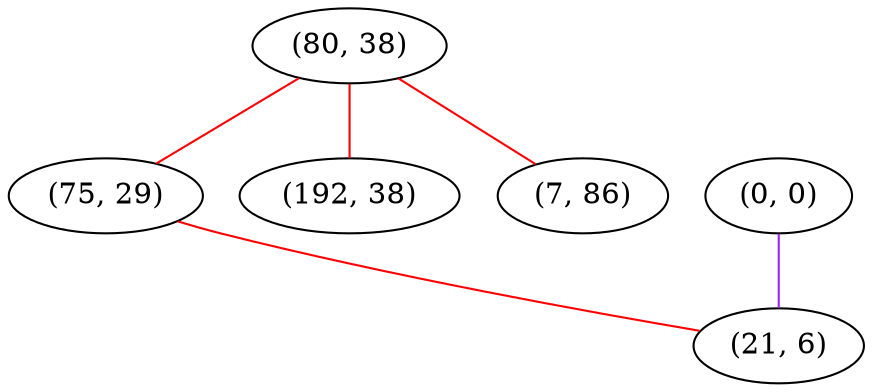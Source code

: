 graph "" {
"(80, 38)";
"(0, 0)";
"(75, 29)";
"(192, 38)";
"(21, 6)";
"(7, 86)";
"(80, 38)" -- "(192, 38)"  [color=red, key=0, weight=1];
"(80, 38)" -- "(7, 86)"  [color=red, key=0, weight=1];
"(80, 38)" -- "(75, 29)"  [color=red, key=0, weight=1];
"(0, 0)" -- "(21, 6)"  [color=purple, key=0, weight=4];
"(75, 29)" -- "(21, 6)"  [color=red, key=0, weight=1];
}
